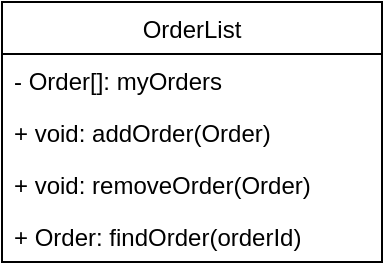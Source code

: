 <mxfile version="12.6.6" type="github">
  <diagram id="ghIWpN3uQktKaqtEYrWj" name="Page-1">
    <mxGraphModel dx="1646" dy="1038" grid="1" gridSize="10" guides="1" tooltips="1" connect="1" arrows="1" fold="1" page="1" pageScale="1" pageWidth="1700" pageHeight="1100" math="0" shadow="0">
      <root>
        <mxCell id="0"/>
        <mxCell id="1" parent="0"/>
        <mxCell id="SRzgvXeCvo-pCJ56Sc06-1" value="OrderList" style="swimlane;fontStyle=0;childLayout=stackLayout;horizontal=1;startSize=26;fillColor=none;horizontalStack=0;resizeParent=1;resizeParentMax=0;resizeLast=0;collapsible=1;marginBottom=0;" vertex="1" parent="1">
          <mxGeometry x="110" y="100" width="190" height="130" as="geometry"/>
        </mxCell>
        <mxCell id="SRzgvXeCvo-pCJ56Sc06-2" value="- Order[]: myOrders" style="text;strokeColor=none;fillColor=none;align=left;verticalAlign=top;spacingLeft=4;spacingRight=4;overflow=hidden;rotatable=0;points=[[0,0.5],[1,0.5]];portConstraint=eastwest;" vertex="1" parent="SRzgvXeCvo-pCJ56Sc06-1">
          <mxGeometry y="26" width="190" height="26" as="geometry"/>
        </mxCell>
        <mxCell id="SRzgvXeCvo-pCJ56Sc06-3" value="+ void: addOrder(Order)" style="text;strokeColor=none;fillColor=none;align=left;verticalAlign=top;spacingLeft=4;spacingRight=4;overflow=hidden;rotatable=0;points=[[0,0.5],[1,0.5]];portConstraint=eastwest;" vertex="1" parent="SRzgvXeCvo-pCJ56Sc06-1">
          <mxGeometry y="52" width="190" height="26" as="geometry"/>
        </mxCell>
        <mxCell id="SRzgvXeCvo-pCJ56Sc06-4" value="+ void: removeOrder(Order)" style="text;strokeColor=none;fillColor=none;align=left;verticalAlign=top;spacingLeft=4;spacingRight=4;overflow=hidden;rotatable=0;points=[[0,0.5],[1,0.5]];portConstraint=eastwest;" vertex="1" parent="SRzgvXeCvo-pCJ56Sc06-1">
          <mxGeometry y="78" width="190" height="26" as="geometry"/>
        </mxCell>
        <mxCell id="SRzgvXeCvo-pCJ56Sc06-5" value="+ Order: findOrder(orderId)" style="text;strokeColor=none;fillColor=none;align=left;verticalAlign=top;spacingLeft=4;spacingRight=4;overflow=hidden;rotatable=0;points=[[0,0.5],[1,0.5]];portConstraint=eastwest;" vertex="1" parent="SRzgvXeCvo-pCJ56Sc06-1">
          <mxGeometry y="104" width="190" height="26" as="geometry"/>
        </mxCell>
      </root>
    </mxGraphModel>
  </diagram>
</mxfile>
